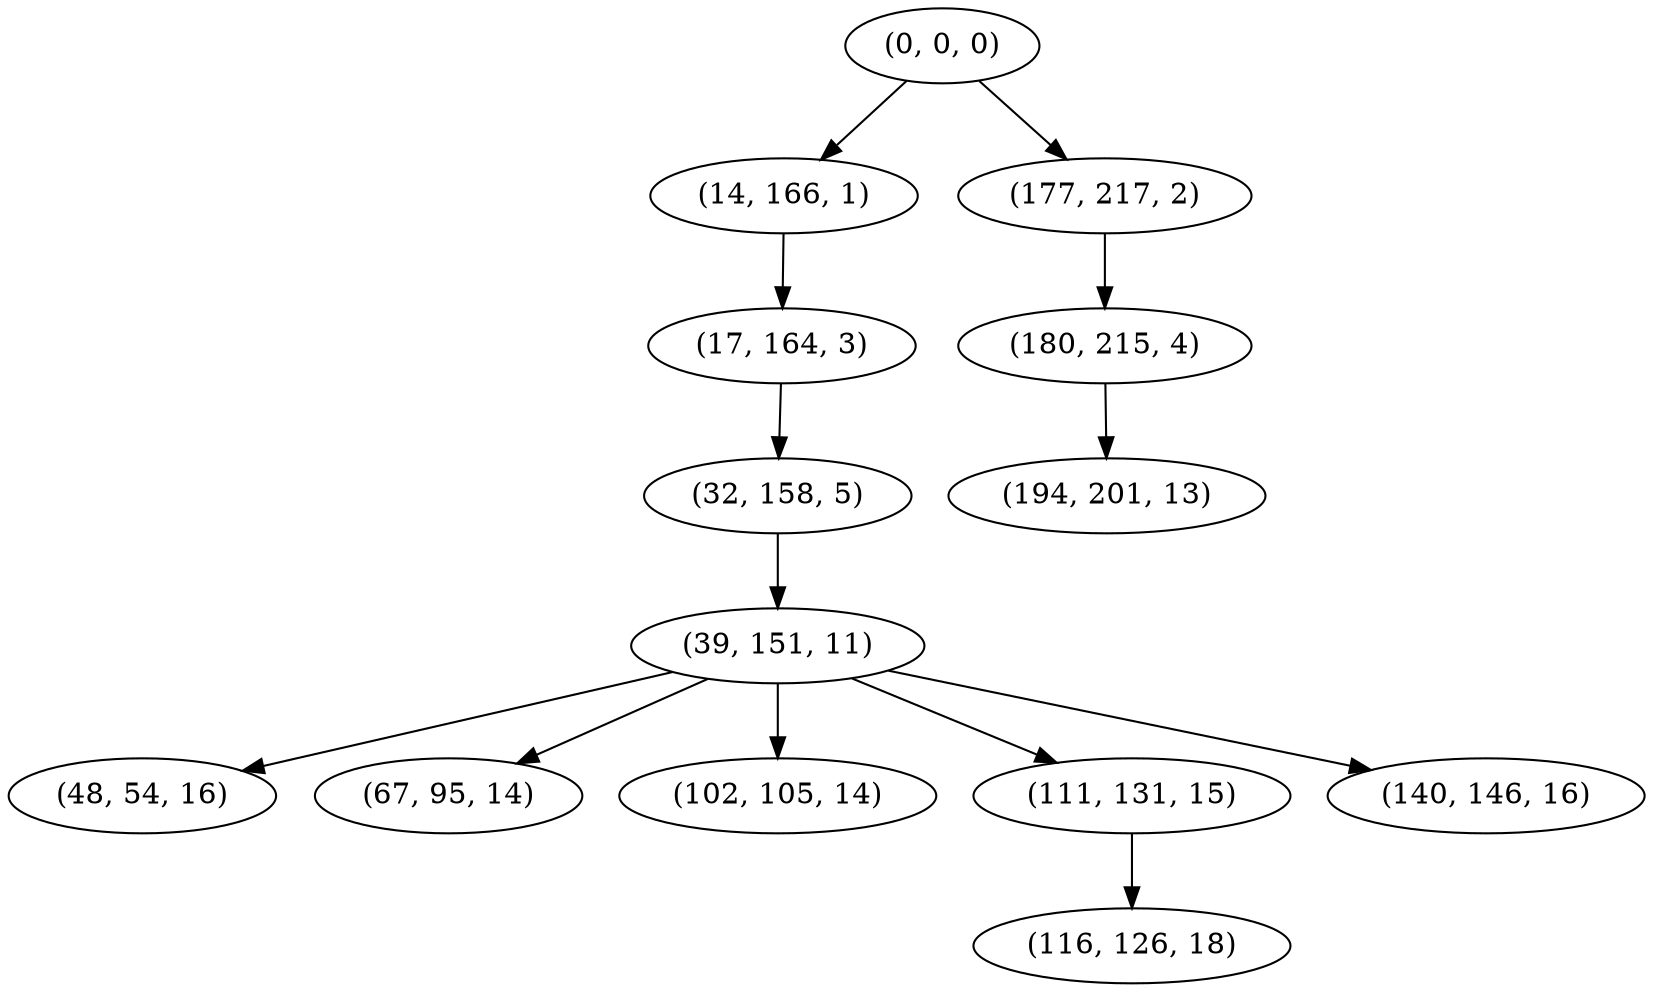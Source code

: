 digraph tree {
    "(0, 0, 0)";
    "(14, 166, 1)";
    "(17, 164, 3)";
    "(32, 158, 5)";
    "(39, 151, 11)";
    "(48, 54, 16)";
    "(67, 95, 14)";
    "(102, 105, 14)";
    "(111, 131, 15)";
    "(116, 126, 18)";
    "(140, 146, 16)";
    "(177, 217, 2)";
    "(180, 215, 4)";
    "(194, 201, 13)";
    "(0, 0, 0)" -> "(14, 166, 1)";
    "(0, 0, 0)" -> "(177, 217, 2)";
    "(14, 166, 1)" -> "(17, 164, 3)";
    "(17, 164, 3)" -> "(32, 158, 5)";
    "(32, 158, 5)" -> "(39, 151, 11)";
    "(39, 151, 11)" -> "(48, 54, 16)";
    "(39, 151, 11)" -> "(67, 95, 14)";
    "(39, 151, 11)" -> "(102, 105, 14)";
    "(39, 151, 11)" -> "(111, 131, 15)";
    "(39, 151, 11)" -> "(140, 146, 16)";
    "(111, 131, 15)" -> "(116, 126, 18)";
    "(177, 217, 2)" -> "(180, 215, 4)";
    "(180, 215, 4)" -> "(194, 201, 13)";
}
